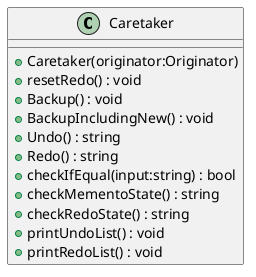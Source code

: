@startuml
class Caretaker {
    + Caretaker(originator:Originator)
    + resetRedo() : void
    + Backup() : void
    + BackupIncludingNew() : void
    + Undo() : string
    + Redo() : string
    + checkIfEqual(input:string) : bool
    + checkMementoState() : string
    + checkRedoState() : string
    + printUndoList() : void
    + printRedoList() : void
}
@enduml

